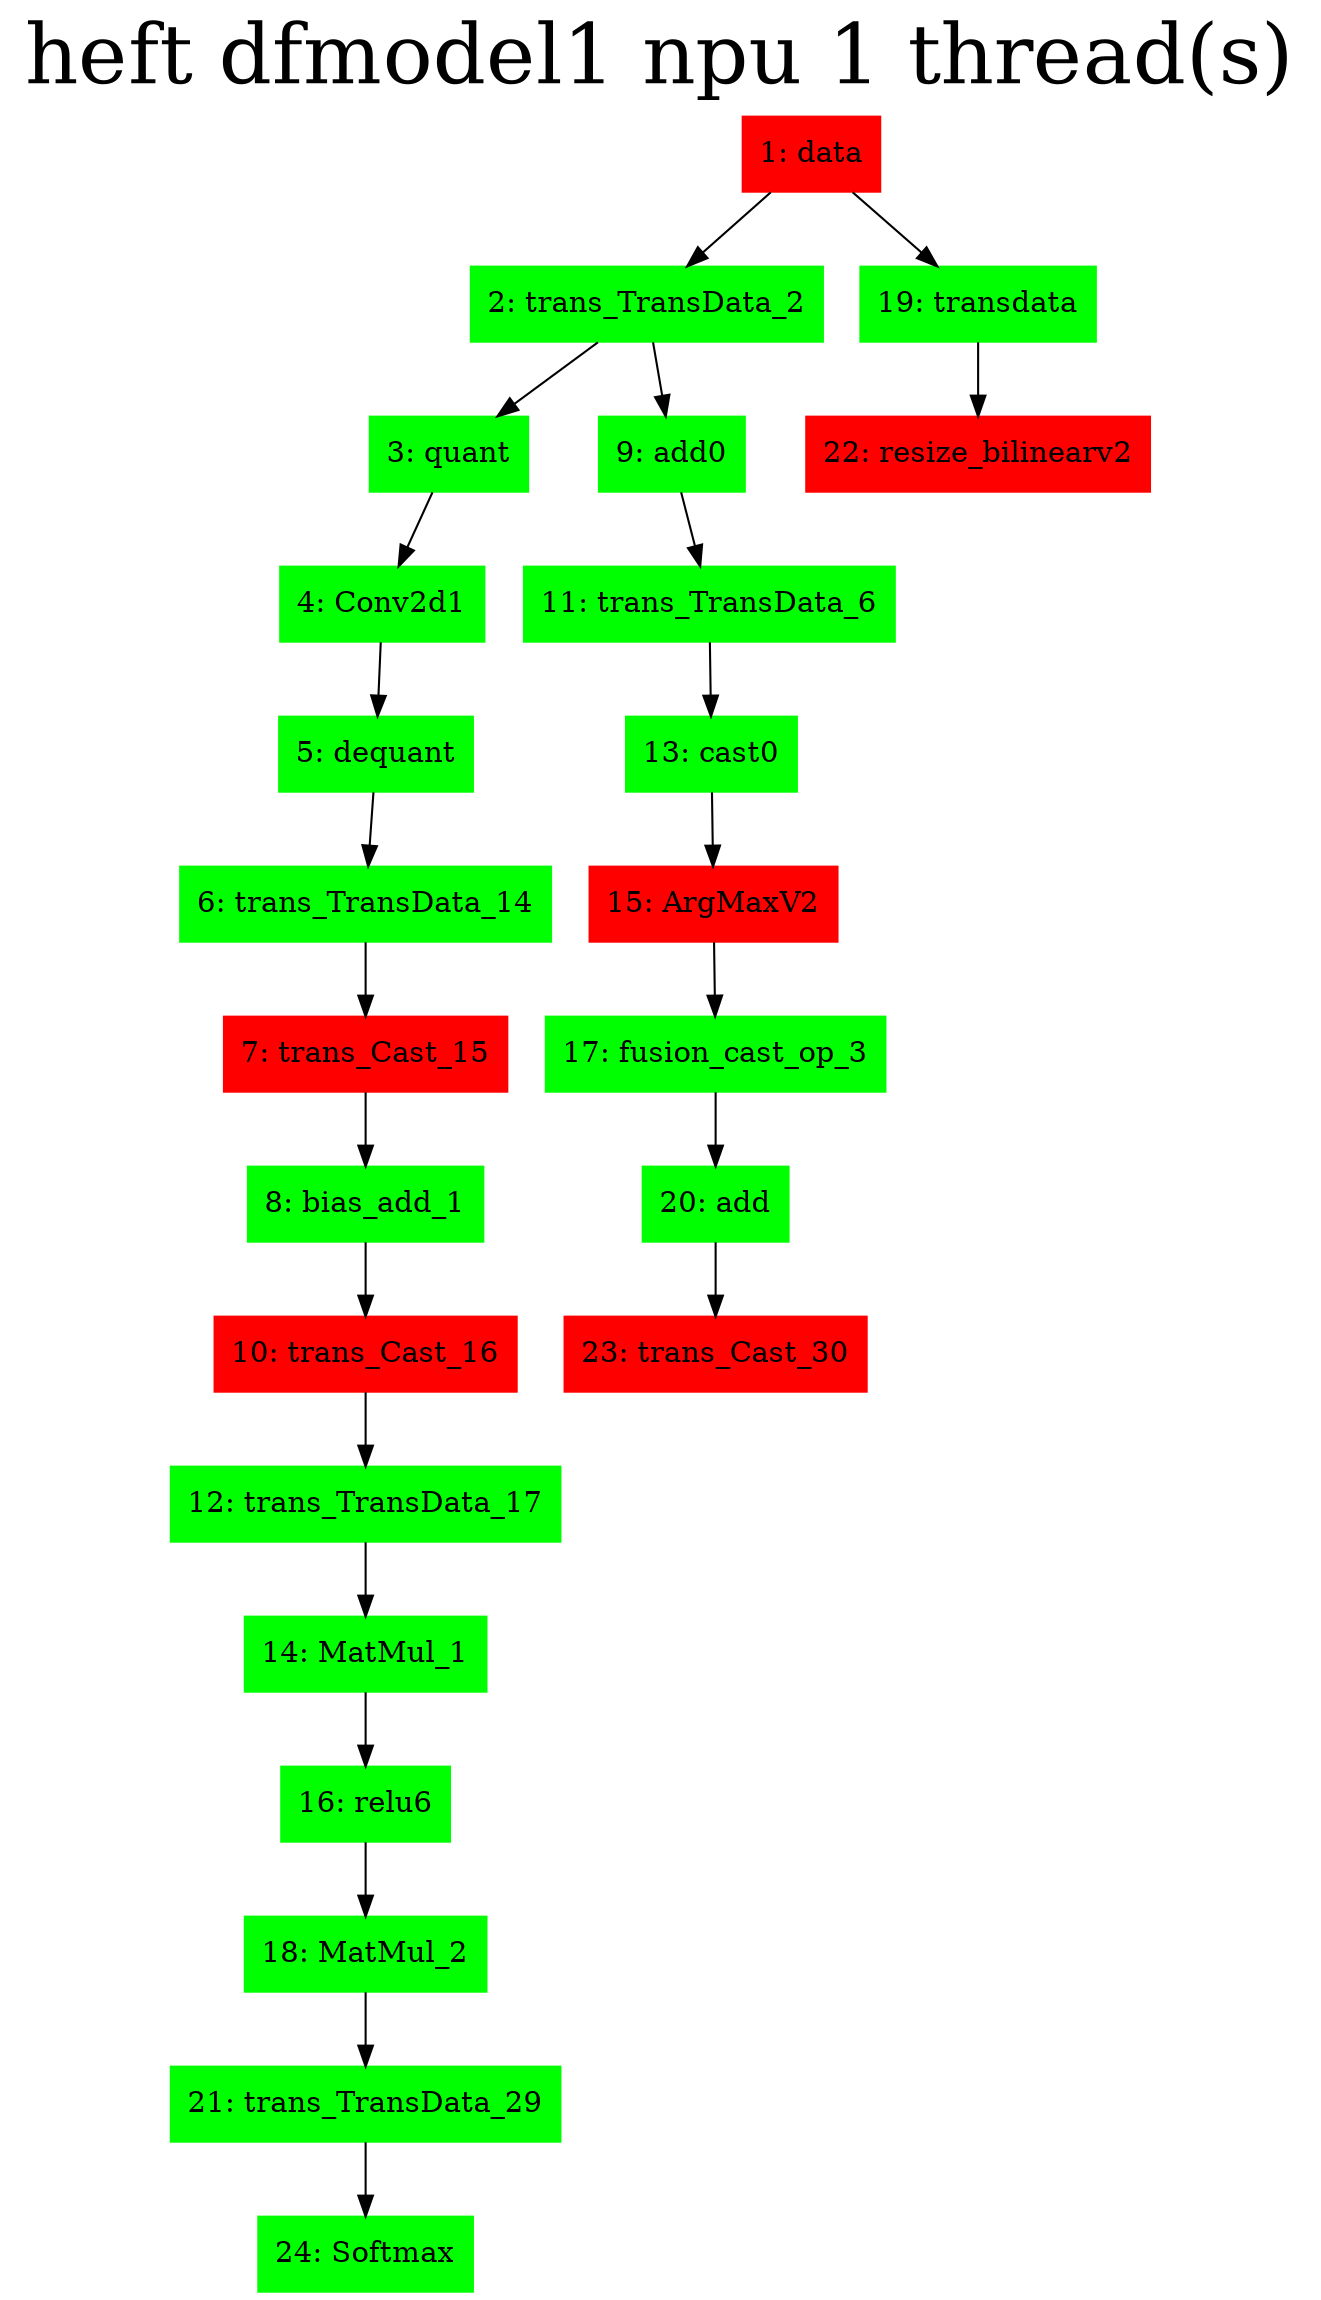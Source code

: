 digraph G {
label     = "heft dfmodel1 npu 1 thread(s)"
    labelloc  =  t // t: Place the graph's title on top.
    fontsize  = 40 // Make title stand out by giving a large font size
    fontcolor = black"1: data"->"2: trans_TransData_2";
"1: data"->"19: transdata";
"1: data" [shape=box,style=filled,color=red];
"19: transdata"->"22: resize_bilinearv2";
"19: transdata" [shape=box,style=filled,color=green];
"2: trans_TransData_2"->"3: quant";
"2: trans_TransData_2"->"9: add0";
"2: trans_TransData_2" [shape=box,style=filled,color=green];
"9: add0"->"11: trans_TransData_6";
"9: add0" [shape=box,style=filled,color=green];
"11: trans_TransData_6"->"13: cast0";
"11: trans_TransData_6" [shape=box,style=filled,color=green];
"13: cast0"->"15: ArgMaxV2";
"13: cast0" [shape=box,style=filled,color=green];
"3: quant"->"4: Conv2d1";
"3: quant" [shape=box,style=filled,color=green];
"4: Conv2d1"->"5: dequant";
"4: Conv2d1" [shape=box,style=filled,color=green];
"5: dequant"->"6: trans_TransData_14";
"5: dequant" [shape=box,style=filled,color=green];
"6: trans_TransData_14"->"7: trans_Cast_15";
"6: trans_TransData_14" [shape=box,style=filled,color=green];
"7: trans_Cast_15"->"8: bias_add_1";
"7: trans_Cast_15" [shape=box,style=filled,color=red];
"22: resize_bilinearv2" [shape=box,style=filled,color=red];
"15: ArgMaxV2"->"17: fusion_cast_op_3";
"15: ArgMaxV2" [shape=box,style=filled,color=red];
"17: fusion_cast_op_3"->"20: add";
"17: fusion_cast_op_3" [shape=box,style=filled,color=green];
"20: add"->"23: trans_Cast_30";
"20: add" [shape=box,style=filled,color=green];
"23: trans_Cast_30" [shape=box,style=filled,color=red];
"8: bias_add_1"->"10: trans_Cast_16";
"8: bias_add_1" [shape=box,style=filled,color=green];
"10: trans_Cast_16"->"12: trans_TransData_17";
"10: trans_Cast_16" [shape=box,style=filled,color=red];
"12: trans_TransData_17"->"14: MatMul_1";
"12: trans_TransData_17" [shape=box,style=filled,color=green];
"14: MatMul_1"->"16: relu6";
"14: MatMul_1" [shape=box,style=filled,color=green];
"16: relu6"->"18: MatMul_2";
"16: relu6" [shape=box,style=filled,color=green];
"18: MatMul_2"->"21: trans_TransData_29";
"18: MatMul_2" [shape=box,style=filled,color=green];
"21: trans_TransData_29"->"24: Softmax";
"21: trans_TransData_29" [shape=box,style=filled,color=green];
"24: Softmax" [shape=box,style=filled,color=green];
}